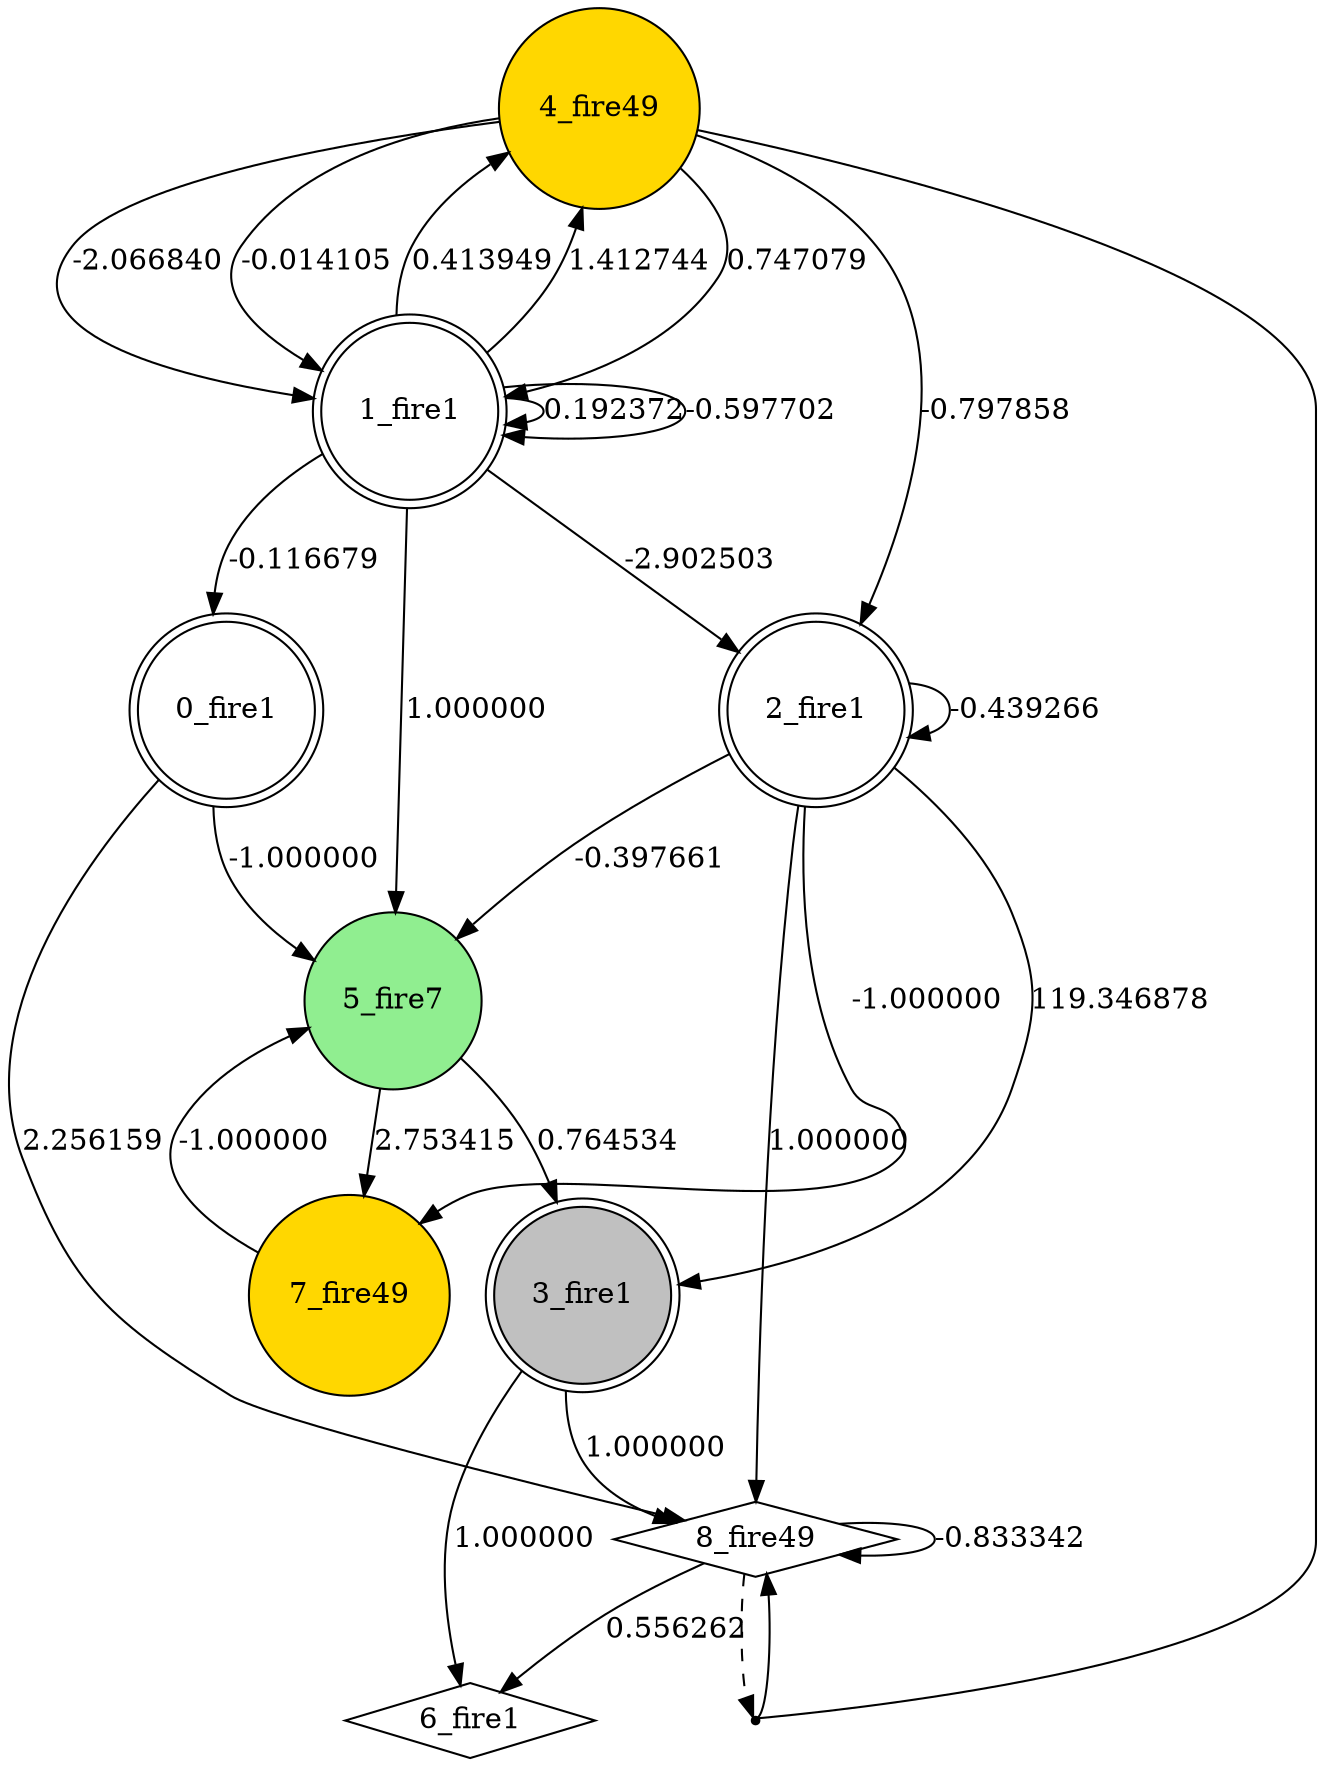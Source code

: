 digraph G {
 node[shape = circle]
0 [label="0_fire1",shape=doublecircle]
1 [label="1_fire1",shape=doublecircle]
2 [label="2_fire1",shape=doublecircle]
3 [label="3_fire1",shape=doublecircle, style=filled, fillcolor=gray]
4 [label="4_fire49",style=filled, fillcolor=gold]
5 [label="5_fire7",style=filled, fillcolor=lightgreen]
6 [label="6_fire1",shape=diamond]
7 [label="7_fire49",style=filled, fillcolor=gold]
8 [label="8_fire49",shape=diamond]
2 -> 2 [label="-0.439266"]
1 -> 2 [label="-2.902503"]
1 -> 0 [label="-0.116679"]
1 -> 1 [label="0.192372"]
2 -> 3 [label="119.346878"]
0 -> 8 [label="2.256159"]
1 -> 4 [label="0.413949"]
5 -> 3 [label="0.764534"]
4 -> 1 [label="-0.014105"]
2 -> 5 [label="-0.397661"]
0 -> 5 [label="-1.000000"]
1 -> 4 [label="1.412744"]
1 -> 5 [label="1.000000"]
7 -> 5 [label="-1.000000"]
4 -> 1 [label="0.747079"]
4 -> 2 [label="-0.797858"]
8 -> 6 [label="0.556262"]
4 -> 1 [label="-2.066840"]
10 [shape=point, label=""]
8 -> 10 [style=dashed] 
4 -> 10 [dir=none]
10 -> 8 
2 -> 7 [label="-1.000000"]
5 -> 7 [label="2.753415"]
8 -> 8 [label="-0.833342"]
3 -> 8 [label="1.000000"]
1 -> 1 [label="-0.597702"]
2 -> 8 [label="1.000000"]
3 -> 6 [label="1.000000"]
}
